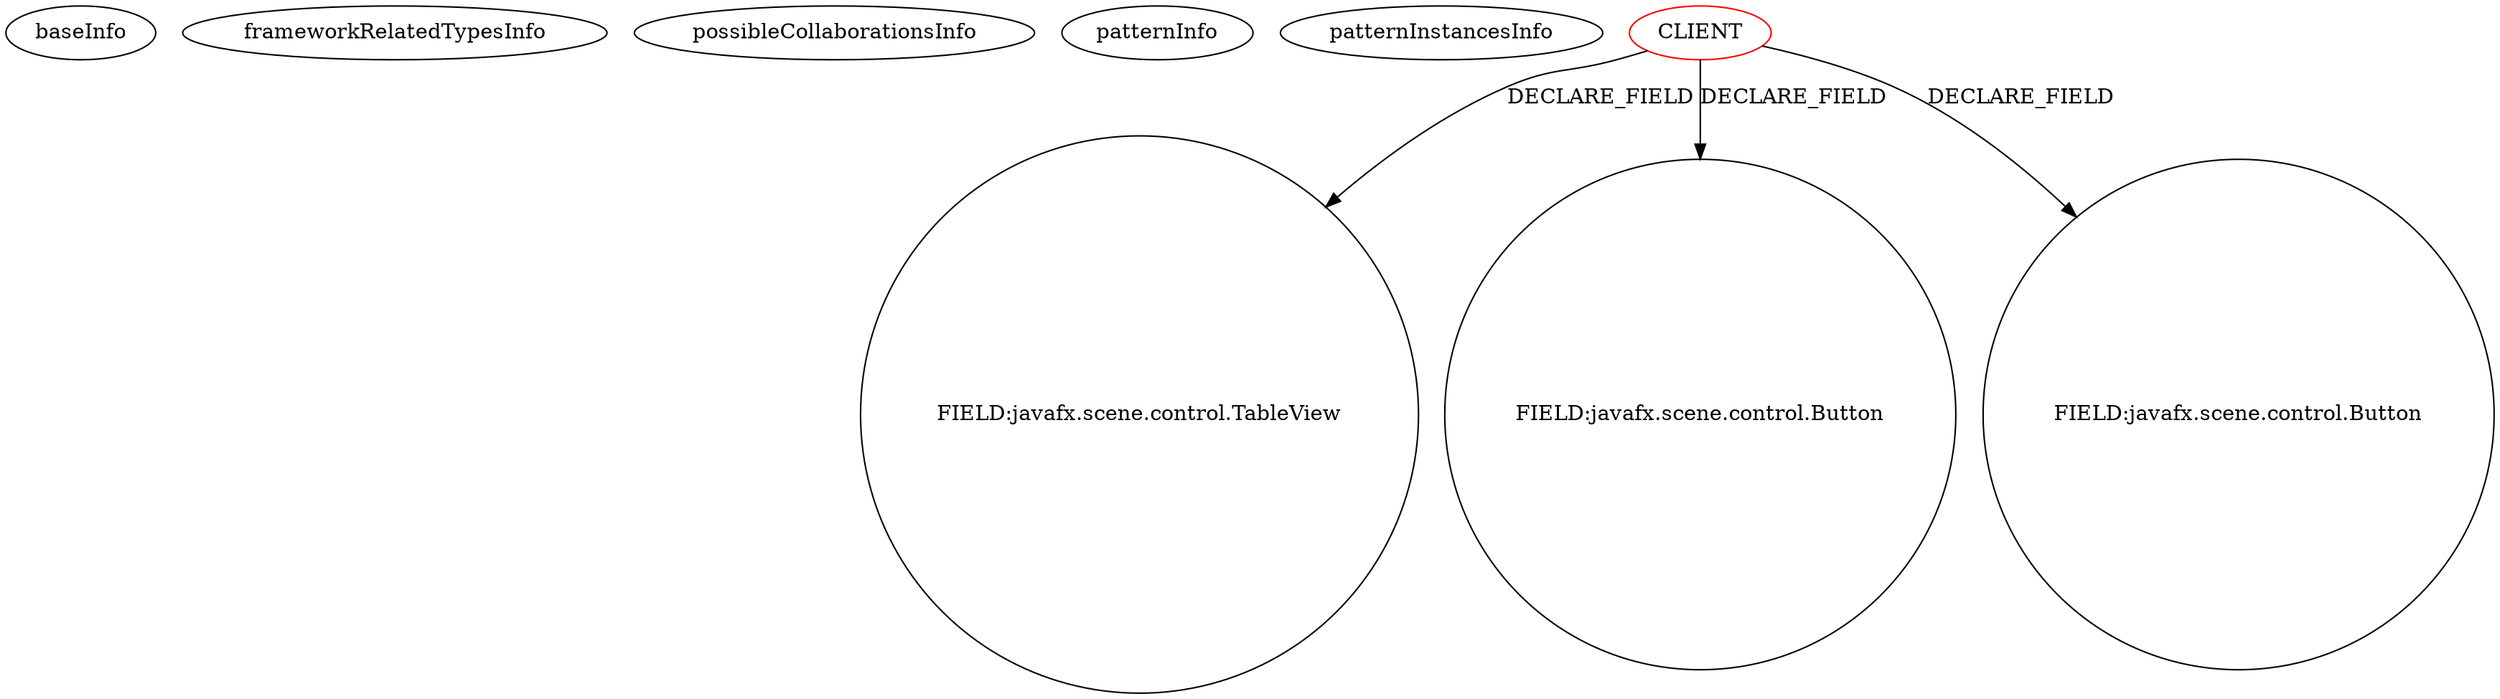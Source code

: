 digraph {
baseInfo[graphId=982,category="pattern",isAnonymous=false,possibleRelation=false]
frameworkRelatedTypesInfo[]
possibleCollaborationsInfo[]
patternInfo[frequency=24.0,patternRootClient=0]
patternInstancesInfo[0="dinder-mufflin-igtv~/dinder-mufflin-igtv/igtv-master/GUI/src/com/igtv/ui/ImportController.java~ImportController~2481",1="amonker-Trans~/amonker-Trans/Trans-master/src/cn/jingyun/trans/Project.java~Project~1849",2="amr390-SAT~/amr390-SAT/SAT-master/src/satcucharitas/SatMainViewController.java~SatMainViewController~1853",3="JoshuaHanrahan-DVDCollectionApp~/JoshuaHanrahan-DVDCollectionApp/DVDCollectionApp-master/src/dvdcollectionapp/view/DvdcollectionappfxmlController.java~DvdcollectionappfxmlController~728",4="hock323-eventManager~/hock323-eventManager/EventManager-master/src/eventManager/controller/pokerTournament/PrizesController.java~PrizesController~2951",5="taylorthurlow-panda~/taylorthurlow-panda/panda-master/src/edu/TaylorThurlow/WindowMainController.java~WindowMainController~4508",6="amonker-Trans~/amonker-Trans/Trans-master/src/cn/jingyun/trans/MainPane.java~MainPane~1847",7="sergiohpl-PMS~/sergiohpl-PMS/PMS-master/IssueTrackingLite/src/issuetrackinglite/IssueTrackingLiteController.java~IssueTrackingLiteController~4152",8="tgregerson-lc3~/tgregerson-lc3/lc3-master/LC3Sim/src/lc3sim/ui/UIFXMain.java~UIFXMain~4520",9="djapal-sfvchecker~/djapal-sfvchecker/sfvchecker-master/src/gr/djapal/sfv/SFVCheckerApplication.java~SFVCheckerApplication~2512",10="santi-gonzalez-javafx-tutos~/santi-gonzalez-javafx-tutos/javafx-tutos-master/IssueTrackingLite/src/issuetrackinglite/IssueTrackingLiteController.java~IssueTrackingLiteController~4083",11="bianconejo-CEFX~/bianconejo-CEFX/CEFX-master/src/cefx/CEGestionRemisesController.java~CEGestionRemisesController~2018",12="bianconejo-CEFX~/bianconejo-CEFX/CEFX-master/src/cefx/CEPrincipalController.java~CEPrincipalController~2114",13="matanghuy-SPCA~/matanghuy-SPCA/SPCA-master/SPCA/src/controllers/TransController.java~TransController~3572",14="making-todo-tsa~/making-todo-tsa/todo-tsa-master/todo-fx/src/main/java/todo/app/TodoController.java~TodoController~3522",15="hock323-eventManager~/hock323-eventManager/EventManager-master/src/eventManager/controller/pokerTournament/TournamentController.java~TournamentController~3009",16="Technius-Starbound-Mod-Toolkit~/Technius-Starbound-Mod-Toolkit/Starbound-Mod-Toolkit-master/src/main/java/co/technius/starboundmodtoolkit/mod/assetpane/RecipeAssetPane.java~RecipeAssetPane~1429",17="amonker-Trans~/amonker-Trans/Trans-master/src/cn/jingyun/trans/FFmpegArgumentsManagerPane.java~FFmpegArgumentsManagerPane~1846",18="diogocs1-FPessoais~/diogocs1-FPessoais/FPessoais-master/FinancasPessoais/src/app/controllers/HomeController.java~HomeController~2490",19="ChrisWongAtCUHK-JavaFX~/ChrisWongAtCUHK-JavaFX/JavaFX-master/IssueTrackingLite/src/issuetrackinglite/IssueTrackingLiteController.java~IssueTrackingLiteController~240",20="demibenari-cd-catalog~/demibenari-cd-catalog/cd-catalog-master/src/cd/catalog/MainFormController.java~MainFormController~2392",21="NirmalL-Shark~/NirmalL-Shark/Shark-master/src/Controller.java~Controller~1009",22="crosswords-testEnvironment~/crosswords-testEnvironment/testEnvironment-master/src/GUI/MainController.java~MainController~2315",23="bianconejo-CEFX~/bianconejo-CEFX/CEFX-master/src/cefx/CECommandeController.java~CECommandeController~2084"]
47[label="FIELD:javafx.scene.control.TableView",vertexType="FIELD_DECLARATION",isFrameworkType=false,shape=circle]
0[label="CLIENT",vertexType="ROOT_CLIENT_CLASS_DECLARATION",isFrameworkType=false,color=red]
25[label="FIELD:javafx.scene.control.Button",vertexType="FIELD_DECLARATION",isFrameworkType=false,shape=circle]
15[label="FIELD:javafx.scene.control.Button",vertexType="FIELD_DECLARATION",isFrameworkType=false,shape=circle]
0->47[label="DECLARE_FIELD"]
0->25[label="DECLARE_FIELD"]
0->15[label="DECLARE_FIELD"]
}
